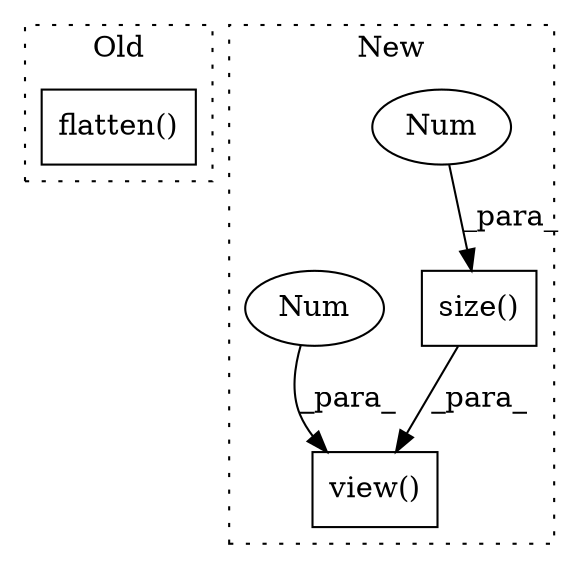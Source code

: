 digraph G {
subgraph cluster0 {
1 [label="flatten()" a="75" s="9496,9516" l="14,1" shape="box"];
label = "Old";
style="dotted";
}
subgraph cluster1 {
2 [label="size()" a="75" s="7248,7263" l="14,1" shape="box"];
3 [label="Num" a="76" s="7262" l="1" shape="ellipse"];
4 [label="view()" a="75" s="7149,7268" l="99,1" shape="box"];
5 [label="Num" a="76" s="7266" l="2" shape="ellipse"];
label = "New";
style="dotted";
}
2 -> 4 [label="_para_"];
3 -> 2 [label="_para_"];
5 -> 4 [label="_para_"];
}